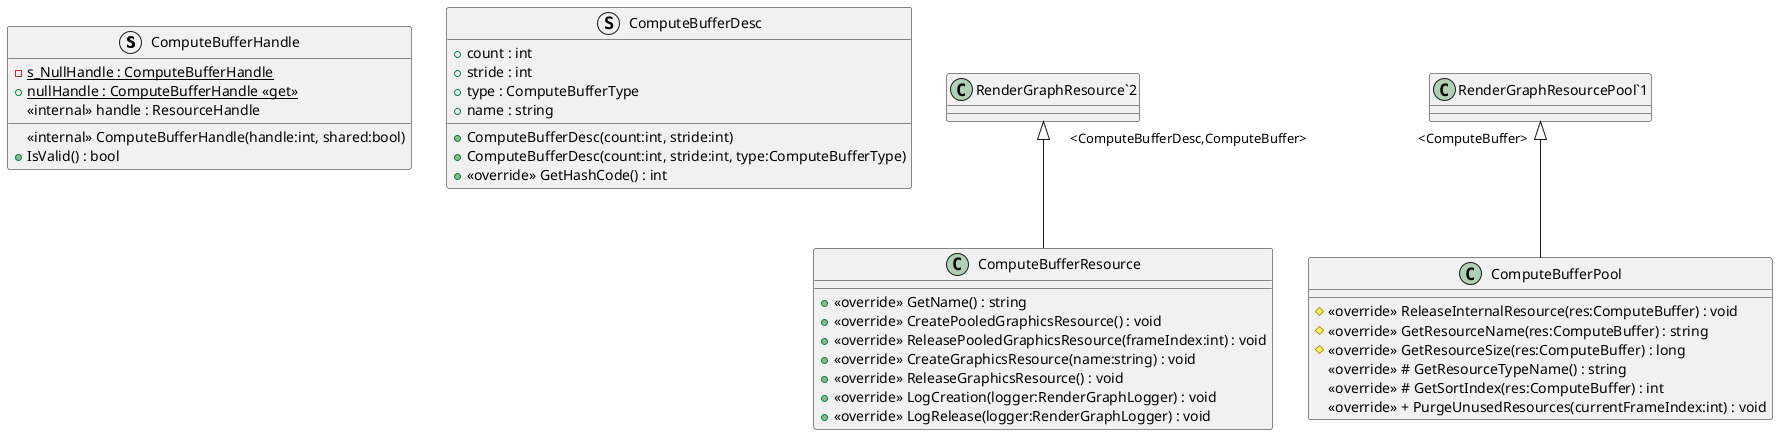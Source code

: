@startuml
struct ComputeBufferHandle {
    - {static} s_NullHandle : ComputeBufferHandle
    + {static} nullHandle : ComputeBufferHandle <<get>>
    <<internal>> handle : ResourceHandle
    <<internal>> ComputeBufferHandle(handle:int, shared:bool)
    + IsValid() : bool
}
struct ComputeBufferDesc {
    + count : int
    + stride : int
    + type : ComputeBufferType
    + name : string
    + ComputeBufferDesc(count:int, stride:int)
    + ComputeBufferDesc(count:int, stride:int, type:ComputeBufferType)
    + <<override>> GetHashCode() : int
}
class ComputeBufferResource {
    + <<override>> GetName() : string
    + <<override>> CreatePooledGraphicsResource() : void
    + <<override>> ReleasePooledGraphicsResource(frameIndex:int) : void
    + <<override>> CreateGraphicsResource(name:string) : void
    + <<override>> ReleaseGraphicsResource() : void
    + <<override>> LogCreation(logger:RenderGraphLogger) : void
    + <<override>> LogRelease(logger:RenderGraphLogger) : void
}
class ComputeBufferPool {
    # <<override>> ReleaseInternalResource(res:ComputeBuffer) : void
    # <<override>> GetResourceName(res:ComputeBuffer) : string
    # <<override>> GetResourceSize(res:ComputeBuffer) : long
    <<override>> # GetResourceTypeName() : string
    <<override>> # GetSortIndex(res:ComputeBuffer) : int
    <<override>> + PurgeUnusedResources(currentFrameIndex:int) : void
}
"RenderGraphResource`2" "<ComputeBufferDesc,ComputeBuffer>" <|-- ComputeBufferResource
"RenderGraphResourcePool`1" "<ComputeBuffer>" <|-- ComputeBufferPool
@enduml
